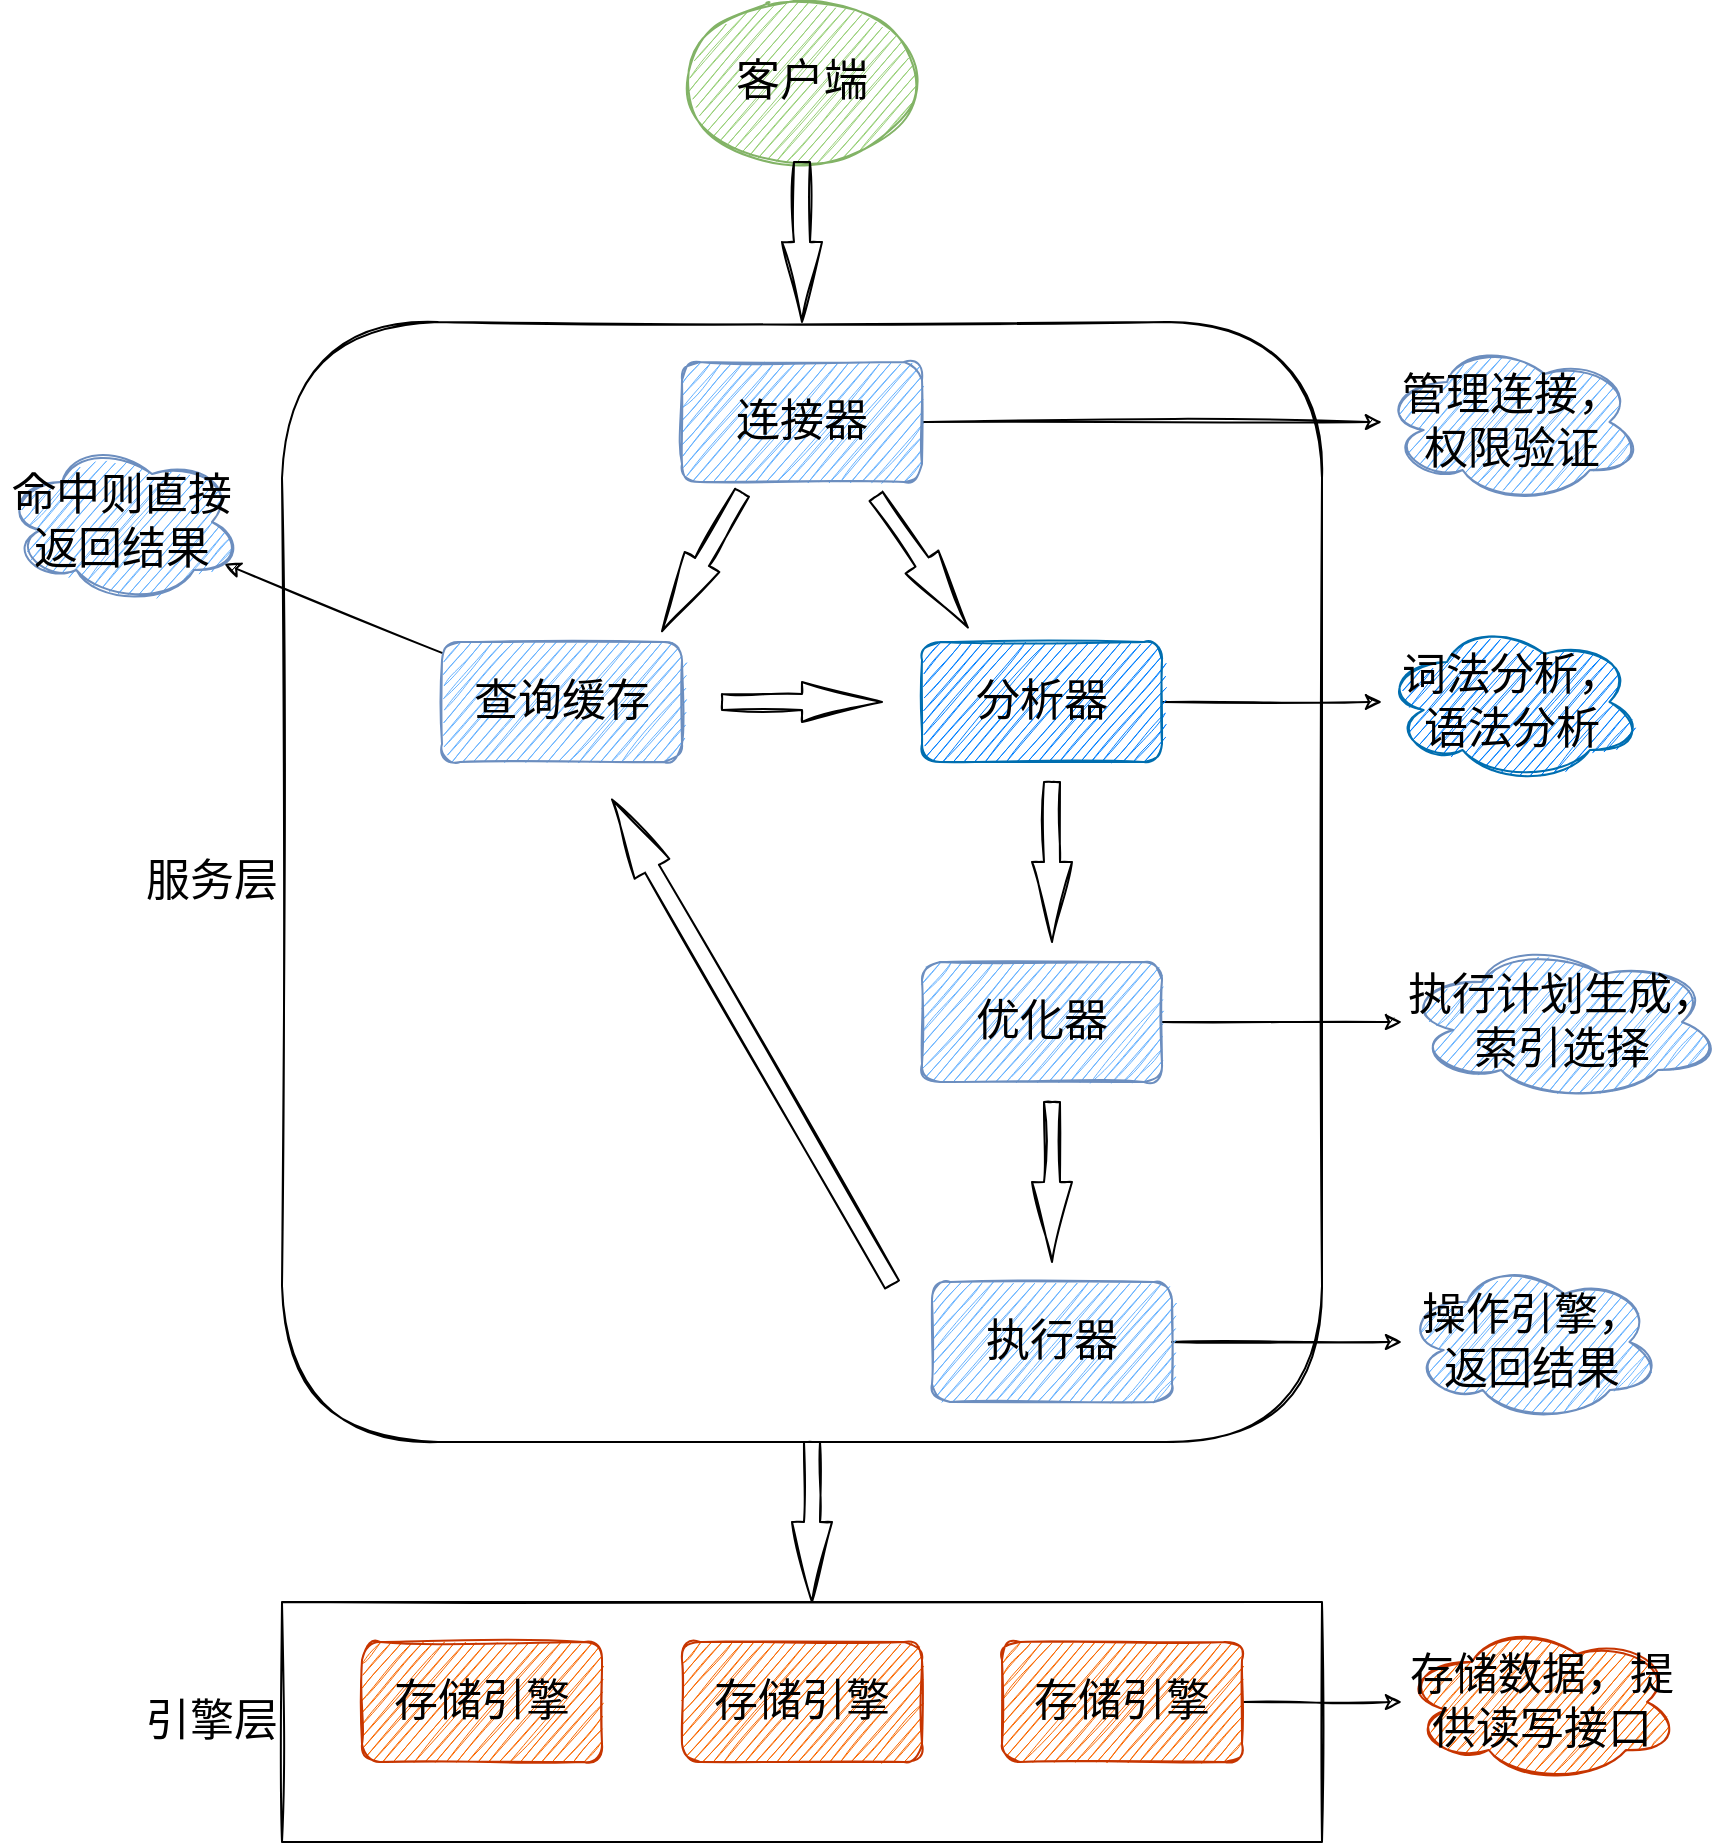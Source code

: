 <mxfile version="19.0.3" type="device"><diagram id="wFE0QG_FPsp0jaGvCLVb" name="Page-1"><mxGraphModel dx="1796" dy="609" grid="1" gridSize="10" guides="1" tooltips="1" connect="1" arrows="1" fold="1" page="1" pageScale="1" pageWidth="850" pageHeight="1100" math="0" shadow="0"><root><mxCell id="0"/><mxCell id="1" parent="0"/><mxCell id="B6tDY69jk_feC_TxPZJi-14" value="服务层" style="rounded=1;whiteSpace=wrap;html=1;glass=0;sketch=1;fontFamily=Long Cang;fontSize=22;strokeWidth=1;shadow=0;fontSource=https%3A%2F%2Ffonts.googleapis.com%2Fcss%3Ffamily%3DLong%2BCang;labelPosition=left;verticalLabelPosition=middle;align=right;verticalAlign=middle;" parent="1" vertex="1"><mxGeometry x="-660" y="200" width="520" height="560" as="geometry"/></mxCell><mxCell id="B6tDY69jk_feC_TxPZJi-3" value="客户端" style="ellipse;whiteSpace=wrap;html=1;sketch=1;fontFamily=Long Cang;fontSize=22;fillColor=#97D077;strokeColor=#82b366;fontSource=https%3A%2F%2Ffonts.googleapis.com%2Fcss%3Ffamily%3DLong%2BCang;" parent="1" vertex="1"><mxGeometry x="-460" y="40" width="120" height="80" as="geometry"/></mxCell><mxCell id="B6tDY69jk_feC_TxPZJi-33" value="" style="edgeStyle=none;rounded=0;sketch=1;orthogonalLoop=1;jettySize=auto;html=1;fontFamily=Long Cang;fontSource=https%3A%2F%2Ffonts.googleapis.com%2Fcss%3Ffamily%3DLong%2BCang;fontSize=22;fontColor=#000000;" parent="1" source="B6tDY69jk_feC_TxPZJi-5" target="B6tDY69jk_feC_TxPZJi-32" edge="1"><mxGeometry relative="1" as="geometry"/></mxCell><mxCell id="B6tDY69jk_feC_TxPZJi-5" value="连接器" style="rounded=1;whiteSpace=wrap;html=1;sketch=1;fontFamily=Long Cang;fontSize=22;fillColor=#66B2FF;strokeColor=#6c8ebf;fontSource=https%3A%2F%2Ffonts.googleapis.com%2Fcss%3Ffamily%3DLong%2BCang;" parent="1" vertex="1"><mxGeometry x="-460" y="220" width="120" height="60" as="geometry"/></mxCell><mxCell id="B6tDY69jk_feC_TxPZJi-43" value="" style="edgeStyle=none;rounded=0;sketch=1;orthogonalLoop=1;jettySize=auto;html=1;fontFamily=Long Cang;fontSource=https%3A%2F%2Ffonts.googleapis.com%2Fcss%3Ffamily%3DLong%2BCang;fontSize=22;fontColor=#000000;" parent="1" source="B6tDY69jk_feC_TxPZJi-6" target="B6tDY69jk_feC_TxPZJi-42" edge="1"><mxGeometry relative="1" as="geometry"/></mxCell><mxCell id="B6tDY69jk_feC_TxPZJi-6" value="查询缓存" style="rounded=1;whiteSpace=wrap;html=1;sketch=1;fontFamily=Long Cang;fontSize=22;fillColor=#66B2FF;strokeColor=#6c8ebf;fontSource=https%3A%2F%2Ffonts.googleapis.com%2Fcss%3Ffamily%3DLong%2BCang;" parent="1" vertex="1"><mxGeometry x="-580" y="360" width="120" height="60" as="geometry"/></mxCell><mxCell id="B6tDY69jk_feC_TxPZJi-35" value="" style="edgeStyle=none;rounded=0;sketch=1;orthogonalLoop=1;jettySize=auto;html=1;fontFamily=Long Cang;fontSource=https%3A%2F%2Ffonts.googleapis.com%2Fcss%3Ffamily%3DLong%2BCang;fontSize=22;fontColor=#000000;" parent="1" source="B6tDY69jk_feC_TxPZJi-7" target="B6tDY69jk_feC_TxPZJi-34" edge="1"><mxGeometry relative="1" as="geometry"/></mxCell><mxCell id="B6tDY69jk_feC_TxPZJi-7" value="分析器" style="rounded=1;whiteSpace=wrap;html=1;sketch=1;fontFamily=Long Cang;fontSize=22;fillColor=#007FFF;strokeColor=#006EAF;fontColor=#000000;fontSource=https%3A%2F%2Ffonts.googleapis.com%2Fcss%3Ffamily%3DLong%2BCang;" parent="1" vertex="1"><mxGeometry x="-340" y="360" width="120" height="60" as="geometry"/></mxCell><mxCell id="B6tDY69jk_feC_TxPZJi-37" value="" style="edgeStyle=none;rounded=0;sketch=1;orthogonalLoop=1;jettySize=auto;html=1;fontFamily=Long Cang;fontSource=https%3A%2F%2Ffonts.googleapis.com%2Fcss%3Ffamily%3DLong%2BCang;fontSize=22;fontColor=#000000;" parent="1" source="B6tDY69jk_feC_TxPZJi-9" target="B6tDY69jk_feC_TxPZJi-36" edge="1"><mxGeometry relative="1" as="geometry"/></mxCell><mxCell id="B6tDY69jk_feC_TxPZJi-9" value="优化器" style="rounded=1;whiteSpace=wrap;html=1;sketch=1;fontFamily=Long Cang;fontSize=22;fillColor=#66B2FF;strokeColor=#6c8ebf;fontSource=https%3A%2F%2Ffonts.googleapis.com%2Fcss%3Ffamily%3DLong%2BCang;" parent="1" vertex="1"><mxGeometry x="-340" y="520" width="120" height="60" as="geometry"/></mxCell><mxCell id="B6tDY69jk_feC_TxPZJi-39" value="" style="edgeStyle=none;rounded=0;sketch=1;orthogonalLoop=1;jettySize=auto;html=1;fontFamily=Long Cang;fontSource=https%3A%2F%2Ffonts.googleapis.com%2Fcss%3Ffamily%3DLong%2BCang;fontSize=22;fontColor=#000000;" parent="1" source="B6tDY69jk_feC_TxPZJi-10" target="B6tDY69jk_feC_TxPZJi-38" edge="1"><mxGeometry relative="1" as="geometry"/></mxCell><mxCell id="B6tDY69jk_feC_TxPZJi-10" value="执行器" style="rounded=1;whiteSpace=wrap;html=1;sketch=1;fontFamily=Long Cang;fontSize=22;fillColor=#66B2FF;strokeColor=#6c8ebf;fontSource=https%3A%2F%2Ffonts.googleapis.com%2Fcss%3Ffamily%3DLong%2BCang;" parent="1" vertex="1"><mxGeometry x="-335" y="680" width="120" height="60" as="geometry"/></mxCell><mxCell id="B6tDY69jk_feC_TxPZJi-16" value="引擎层" style="rounded=0;whiteSpace=wrap;html=1;shadow=0;glass=0;sketch=1;fontFamily=Long Cang;fontSize=22;fontColor=#000000;strokeWidth=1;fillColor=#FFFFFF;fontSource=https%3A%2F%2Ffonts.googleapis.com%2Fcss%3Ffamily%3DLong%2BCang;labelPosition=left;verticalLabelPosition=middle;align=right;verticalAlign=middle;" parent="1" vertex="1"><mxGeometry x="-660" y="840" width="520" height="120" as="geometry"/></mxCell><mxCell id="B6tDY69jk_feC_TxPZJi-17" value="存储引擎" style="rounded=1;whiteSpace=wrap;html=1;sketch=1;fontFamily=Long Cang;fontSize=22;fillColor=#fa6800;strokeColor=#C73500;fontColor=#000000;fontSource=https%3A%2F%2Ffonts.googleapis.com%2Fcss%3Ffamily%3DLong%2BCang;" parent="1" vertex="1"><mxGeometry x="-620" y="860" width="120" height="60" as="geometry"/></mxCell><mxCell id="B6tDY69jk_feC_TxPZJi-18" value="存储引擎" style="rounded=1;whiteSpace=wrap;html=1;sketch=1;fontFamily=Long Cang;fontSize=22;fillColor=#fa6800;strokeColor=#C73500;fontColor=#000000;fontSource=https%3A%2F%2Ffonts.googleapis.com%2Fcss%3Ffamily%3DLong%2BCang;" parent="1" vertex="1"><mxGeometry x="-460" y="860" width="120" height="60" as="geometry"/></mxCell><mxCell id="B6tDY69jk_feC_TxPZJi-41" value="" style="edgeStyle=none;rounded=0;sketch=1;orthogonalLoop=1;jettySize=auto;html=1;fontFamily=Long Cang;fontSource=https%3A%2F%2Ffonts.googleapis.com%2Fcss%3Ffamily%3DLong%2BCang;fontSize=22;fontColor=#000000;" parent="1" source="B6tDY69jk_feC_TxPZJi-19" target="B6tDY69jk_feC_TxPZJi-40" edge="1"><mxGeometry relative="1" as="geometry"/></mxCell><mxCell id="B6tDY69jk_feC_TxPZJi-19" value="存储引擎" style="rounded=1;whiteSpace=wrap;html=1;sketch=1;fontFamily=Long Cang;fontSize=22;fillColor=#fa6800;strokeColor=#C73500;fontColor=#000000;fontSource=https%3A%2F%2Ffonts.googleapis.com%2Fcss%3Ffamily%3DLong%2BCang;" parent="1" vertex="1"><mxGeometry x="-300" y="860" width="120" height="60" as="geometry"/></mxCell><mxCell id="B6tDY69jk_feC_TxPZJi-20" value="" style="html=1;shadow=0;dashed=0;align=center;verticalAlign=middle;shape=mxgraph.arrows2.arrow;dy=0.6;dx=40;flipH=1;notch=0;rounded=1;glass=0;sketch=1;fontFamily=Long Cang;fontSize=22;strokeWidth=1;rotation=-60;fillColor=none;fontSource=https%3A%2F%2Ffonts.googleapis.com%2Fcss%3Ffamily%3DLong%2BCang;" parent="1" vertex="1"><mxGeometry x="-490" y="310" width="80" height="20" as="geometry"/></mxCell><mxCell id="B6tDY69jk_feC_TxPZJi-23" value="" style="html=1;shadow=0;dashed=0;align=center;verticalAlign=middle;shape=mxgraph.arrows2.arrow;dy=0.6;dx=40;flipH=1;notch=0;rounded=1;glass=0;sketch=1;fontFamily=Long Cang;fontSize=22;strokeWidth=1;rotation=-125;fillColor=none;fontSource=https%3A%2F%2Ffonts.googleapis.com%2Fcss%3Ffamily%3DLong%2BCang;" parent="1" vertex="1"><mxGeometry x="-380" y="310" width="80" height="20" as="geometry"/></mxCell><mxCell id="B6tDY69jk_feC_TxPZJi-25" value="" style="html=1;shadow=0;dashed=0;align=center;verticalAlign=middle;shape=mxgraph.arrows2.arrow;dy=0.6;dx=40;flipH=1;notch=0;rounded=1;glass=0;sketch=1;fontFamily=Long Cang;fontSize=22;strokeWidth=1;rotation=-90;fillColor=none;fontSource=https%3A%2F%2Ffonts.googleapis.com%2Fcss%3Ffamily%3DLong%2BCang;" parent="1" vertex="1"><mxGeometry x="-315" y="460" width="80" height="20" as="geometry"/></mxCell><mxCell id="B6tDY69jk_feC_TxPZJi-26" value="" style="html=1;shadow=0;dashed=0;align=center;verticalAlign=middle;shape=mxgraph.arrows2.arrow;dy=0.6;dx=40;flipH=1;notch=0;rounded=1;glass=0;sketch=1;fontFamily=Long Cang;fontSize=22;strokeWidth=1;rotation=-90;fillColor=none;fontSource=https%3A%2F%2Ffonts.googleapis.com%2Fcss%3Ffamily%3DLong%2BCang;" parent="1" vertex="1"><mxGeometry x="-315" y="620" width="80" height="20" as="geometry"/></mxCell><mxCell id="B6tDY69jk_feC_TxPZJi-29" value="" style="html=1;shadow=0;dashed=0;align=center;verticalAlign=middle;shape=mxgraph.arrows2.arrow;dy=0.6;dx=40;flipH=1;notch=0;rounded=1;glass=0;sketch=1;fontFamily=Long Cang;fontSize=22;strokeWidth=1;rotation=-90;fillColor=none;fontSource=https%3A%2F%2Ffonts.googleapis.com%2Fcss%3Ffamily%3DLong%2BCang;" parent="1" vertex="1"><mxGeometry x="-440" y="150" width="80" height="20" as="geometry"/></mxCell><mxCell id="B6tDY69jk_feC_TxPZJi-30" value="" style="html=1;shadow=0;dashed=0;align=center;verticalAlign=middle;shape=mxgraph.arrows2.arrow;dy=0.6;dx=40;flipH=1;notch=0;rounded=1;glass=0;sketch=1;fontFamily=Long Cang;fontSize=22;strokeWidth=1;rotation=-90;fillColor=none;fontSource=https%3A%2F%2Ffonts.googleapis.com%2Fcss%3Ffamily%3DLong%2BCang;" parent="1" vertex="1"><mxGeometry x="-435" y="790" width="80" height="20" as="geometry"/></mxCell><mxCell id="B6tDY69jk_feC_TxPZJi-32" value="管理连接，权限验证" style="ellipse;shape=cloud;whiteSpace=wrap;html=1;fontSize=22;fontFamily=Long Cang;fillColor=#66B2FF;strokeColor=#6c8ebf;rounded=1;sketch=1;fontSource=https%3A%2F%2Ffonts.googleapis.com%2Fcss%3Ffamily%3DLong%2BCang;" parent="1" vertex="1"><mxGeometry x="-110" y="210" width="130" height="80" as="geometry"/></mxCell><mxCell id="B6tDY69jk_feC_TxPZJi-34" value="词法分析，语法分析" style="ellipse;shape=cloud;whiteSpace=wrap;html=1;fontSize=22;fontFamily=Long Cang;fillColor=#007FFF;strokeColor=#006EAF;fontColor=#000000;rounded=1;sketch=1;fontSource=https%3A%2F%2Ffonts.googleapis.com%2Fcss%3Ffamily%3DLong%2BCang;" parent="1" vertex="1"><mxGeometry x="-110" y="350" width="130" height="80" as="geometry"/></mxCell><mxCell id="B6tDY69jk_feC_TxPZJi-36" value="执行计划生成，索引选择" style="ellipse;shape=cloud;whiteSpace=wrap;html=1;fontSize=22;fontFamily=Long Cang;fillColor=#66B2FF;strokeColor=#6c8ebf;rounded=1;sketch=1;fontSource=https%3A%2F%2Ffonts.googleapis.com%2Fcss%3Ffamily%3DLong%2BCang;" parent="1" vertex="1"><mxGeometry x="-100" y="510" width="160" height="80" as="geometry"/></mxCell><mxCell id="B6tDY69jk_feC_TxPZJi-38" value="操作引擎，返回结果" style="ellipse;shape=cloud;whiteSpace=wrap;html=1;fontSize=22;fontFamily=Long Cang;fillColor=#66B2FF;strokeColor=#6c8ebf;rounded=1;sketch=1;fontSource=https%3A%2F%2Ffonts.googleapis.com%2Fcss%3Ffamily%3DLong%2BCang;" parent="1" vertex="1"><mxGeometry x="-100" y="670" width="130" height="80" as="geometry"/></mxCell><mxCell id="B6tDY69jk_feC_TxPZJi-40" value="存储数据，提供读写接口" style="ellipse;shape=cloud;whiteSpace=wrap;html=1;fontSize=22;fontFamily=Long Cang;fillColor=#fa6800;strokeColor=#C73500;fontColor=#000000;rounded=1;sketch=1;fontSource=https%3A%2F%2Ffonts.googleapis.com%2Fcss%3Ffamily%3DLong%2BCang;" parent="1" vertex="1"><mxGeometry x="-100" y="850" width="140" height="80" as="geometry"/></mxCell><mxCell id="B6tDY69jk_feC_TxPZJi-42" value="命中则直接返回结果" style="ellipse;shape=cloud;whiteSpace=wrap;html=1;fontSize=22;fontFamily=Long Cang;fillColor=#66B2FF;strokeColor=#6c8ebf;rounded=1;sketch=1;fontSource=https%3A%2F%2Ffonts.googleapis.com%2Fcss%3Ffamily%3DLong%2BCang;" parent="1" vertex="1"><mxGeometry x="-800" y="260" width="120" height="80" as="geometry"/></mxCell><mxCell id="mOsecFSZT7E5mNb0qAOC-5" value="" style="html=1;shadow=0;dashed=0;align=center;verticalAlign=middle;shape=mxgraph.arrows2.arrow;dy=0.6;dx=40;flipH=1;notch=0;rounded=1;glass=0;sketch=1;fontFamily=Long Cang;fontSize=22;strokeWidth=1;rotation=-180;fillColor=none;fontSource=https%3A%2F%2Ffonts.googleapis.com%2Fcss%3Ffamily%3DLong%2BCang;" parent="1" vertex="1"><mxGeometry x="-440" y="380" width="80" height="20" as="geometry"/></mxCell><mxCell id="pV0XSUNEkaw1W3T0AmRv-1" value="" style="html=1;shadow=0;dashed=0;align=center;verticalAlign=middle;shape=mxgraph.arrows2.arrow;dy=0.6;dx=40;flipH=1;notch=0;rounded=1;glass=0;sketch=1;fontFamily=Long Cang;fontSize=22;strokeWidth=1;rotation=60;fillColor=none;fontSource=https%3A%2F%2Ffonts.googleapis.com%2Fcss%3Ffamily%3DLong%2BCang;" vertex="1" parent="1"><mxGeometry x="-565" y="550" width="280" height="20" as="geometry"/></mxCell></root></mxGraphModel></diagram></mxfile>